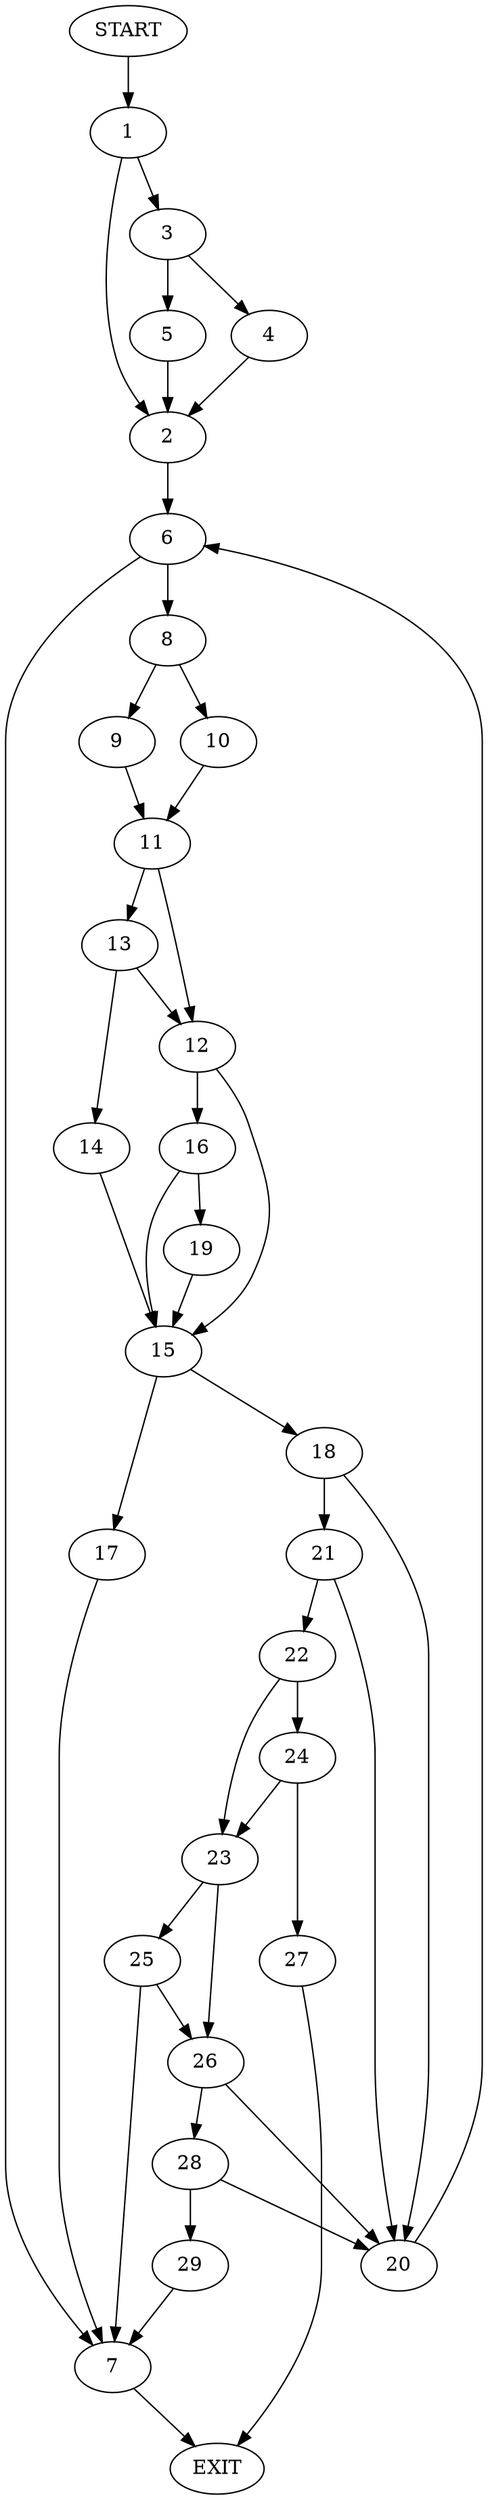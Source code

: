 digraph {
0 [label="START"]
30 [label="EXIT"]
0 -> 1
1 -> 2
1 -> 3
3 -> 4
3 -> 5
2 -> 6
5 -> 2
4 -> 2
6 -> 7
6 -> 8
7 -> 30
8 -> 9
8 -> 10
10 -> 11
9 -> 11
11 -> 12
11 -> 13
13 -> 14
13 -> 12
12 -> 15
12 -> 16
14 -> 15
15 -> 17
15 -> 18
16 -> 15
16 -> 19
19 -> 15
17 -> 7
18 -> 20
18 -> 21
20 -> 6
21 -> 22
21 -> 20
22 -> 23
22 -> 24
23 -> 25
23 -> 26
24 -> 23
24 -> 27
27 -> 30
26 -> 20
26 -> 28
25 -> 7
25 -> 26
28 -> 20
28 -> 29
29 -> 7
}
